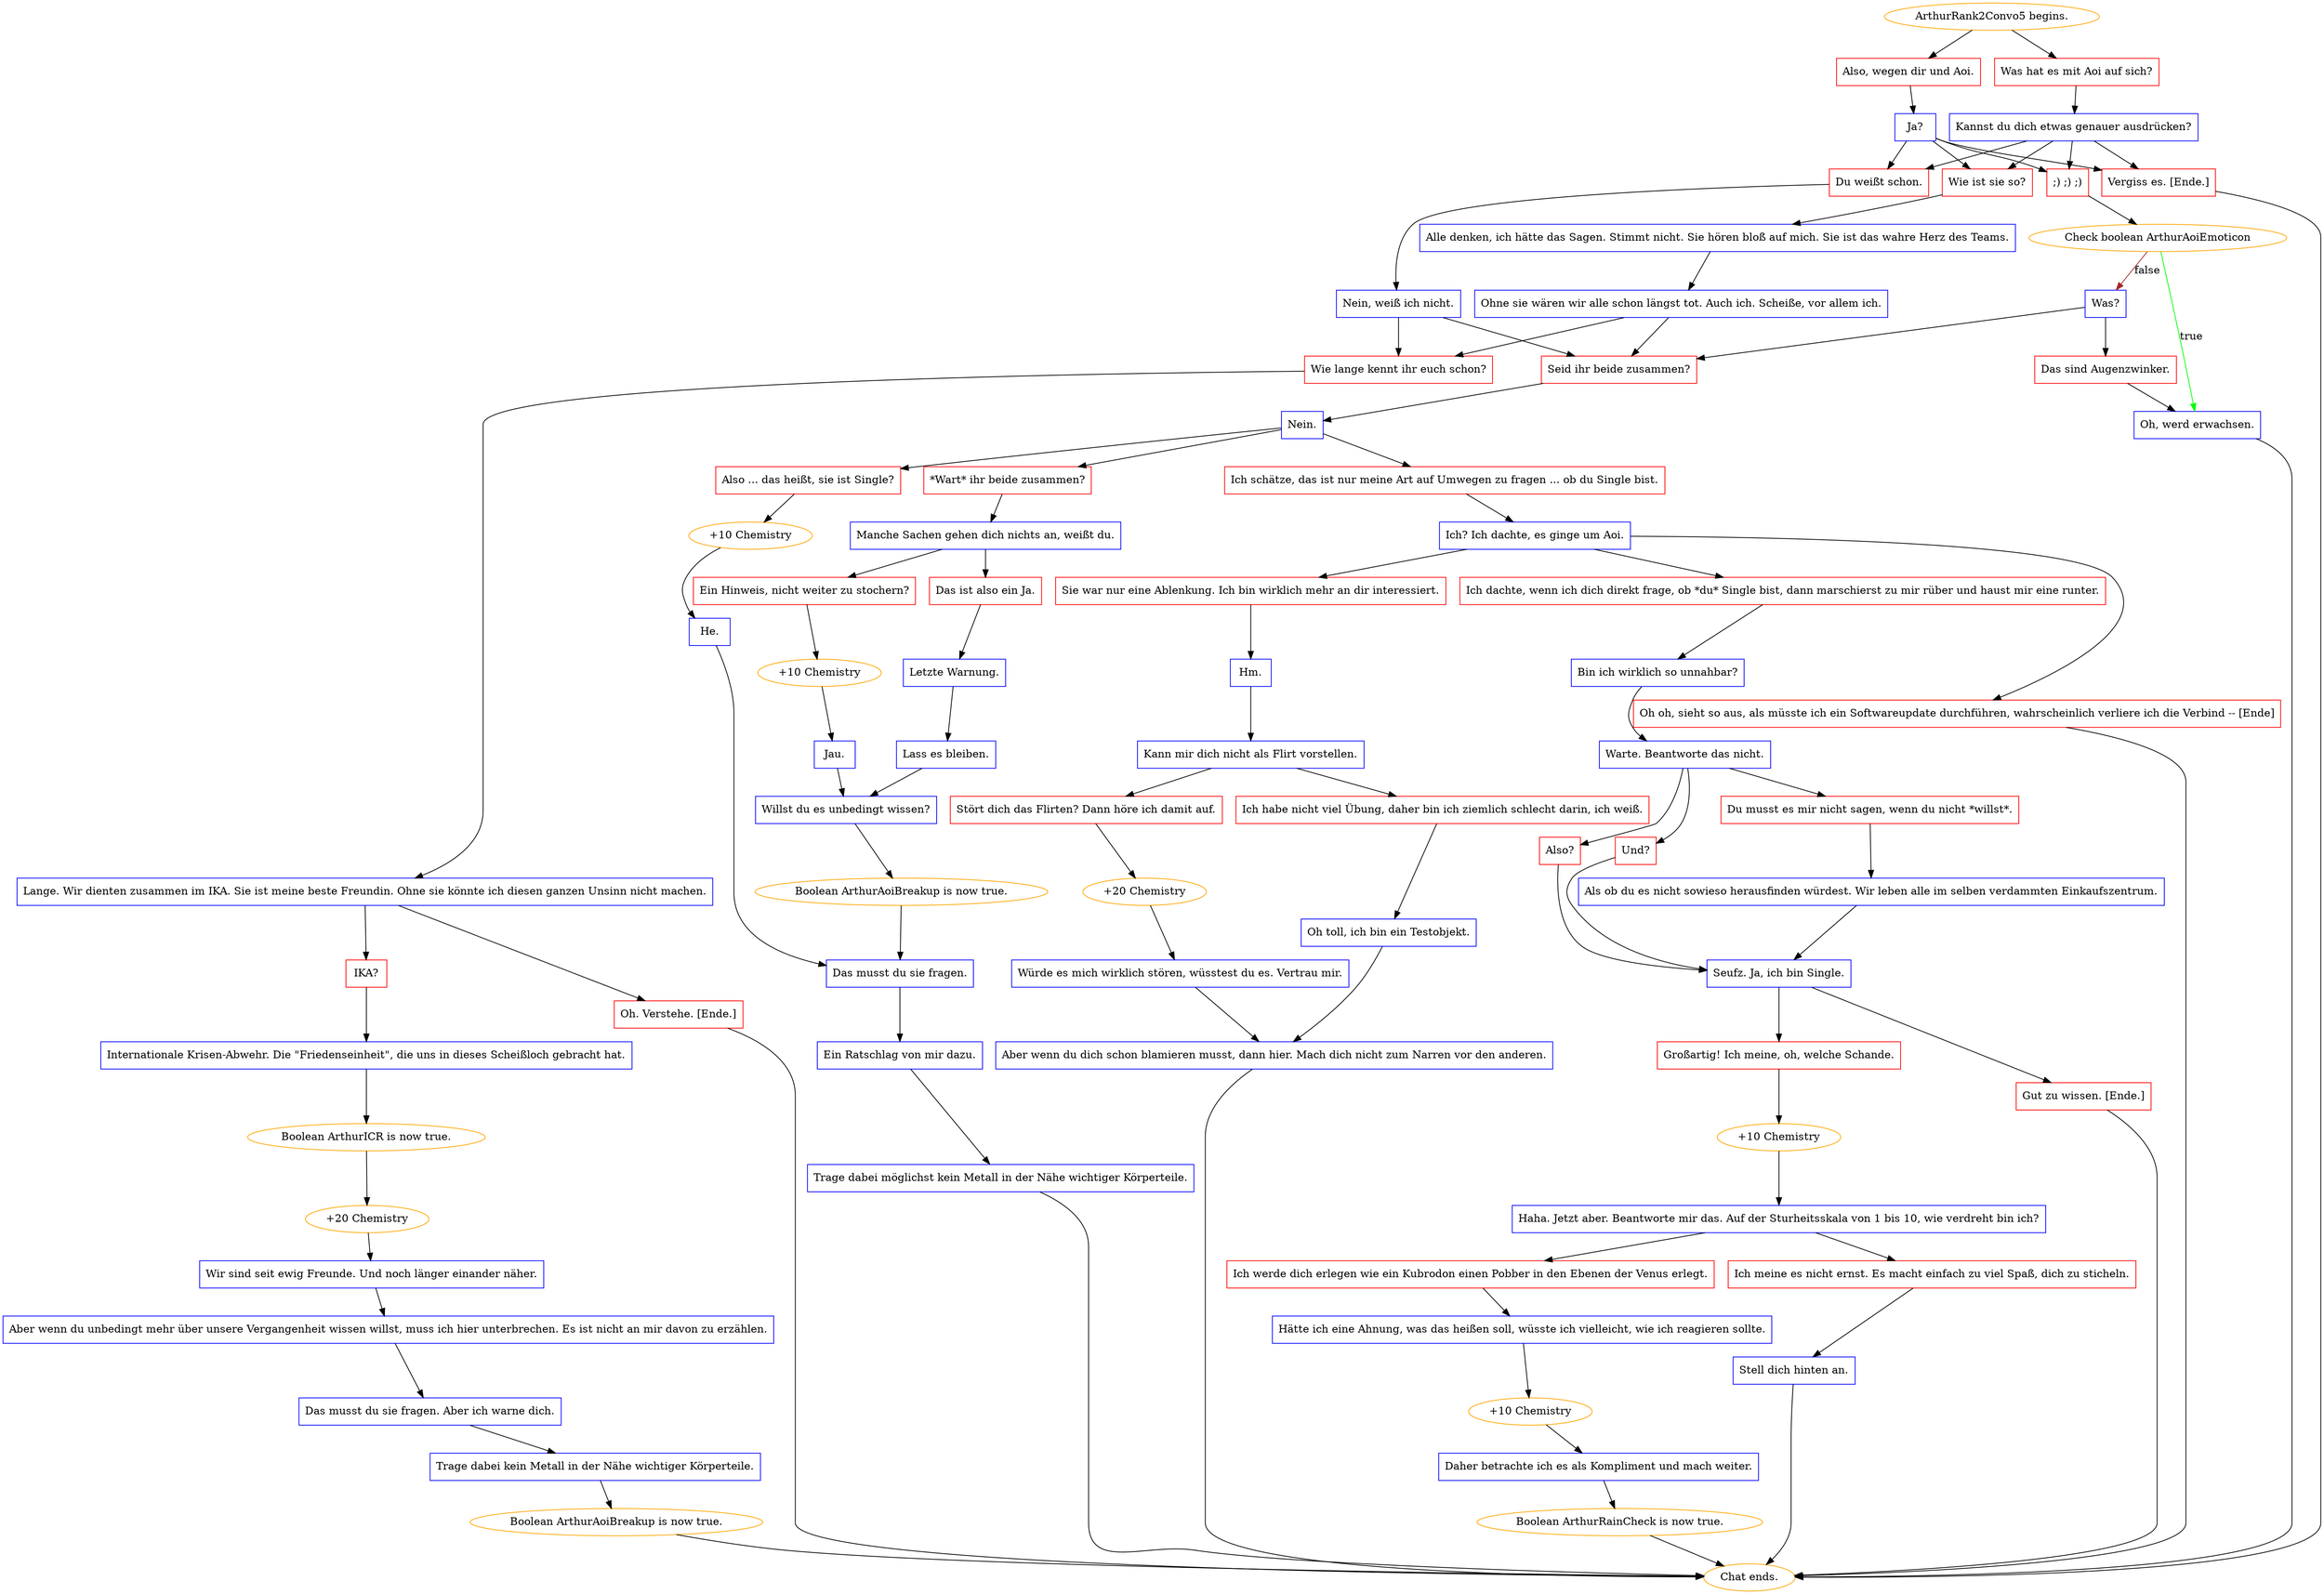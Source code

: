 digraph {
	"ArthurRank2Convo5 begins." [color=orange];
		"ArthurRank2Convo5 begins." -> j3862539904;
		"ArthurRank2Convo5 begins." -> j814982002;
	j3862539904 [label="Was hat es mit Aoi auf sich?",shape=box,color=red];
		j3862539904 -> j2293302170;
	j814982002 [label="Also, wegen dir und Aoi.",shape=box,color=red];
		j814982002 -> j2942250407;
	j2293302170 [label="Kannst du dich etwas genauer ausdrücken?",shape=box,color=blue];
		j2293302170 -> j375051384;
		j2293302170 -> j568061066;
		j2293302170 -> j3444455187;
		j2293302170 -> j542481220;
	j2942250407 [label="Ja?",shape=box,color=blue];
		j2942250407 -> j375051384;
		j2942250407 -> j568061066;
		j2942250407 -> j3444455187;
		j2942250407 -> j542481220;
	j375051384 [label="Wie ist sie so?",shape=box,color=red];
		j375051384 -> j384420831;
	j568061066 [label="Du weißt schon.",shape=box,color=red];
		j568061066 -> j261538332;
	j3444455187 [label=";) ;) ;)",shape=box,color=red];
		j3444455187 -> j2572511845;
	j542481220 [label="Vergiss es. [Ende.]",shape=box,color=red];
		j542481220 -> "Chat ends.";
	j384420831 [label="Alle denken, ich hätte das Sagen. Stimmt nicht. Sie hören bloß auf mich. Sie ist das wahre Herz des Teams.",shape=box,color=blue];
		j384420831 -> j1867339312;
	j261538332 [label="Nein, weiß ich nicht.",shape=box,color=blue];
		j261538332 -> j1711874205;
		j261538332 -> j3671263308;
	j2572511845 [label="Check boolean ArthurAoiEmoticon",color=orange];
		j2572511845 -> j2633279127 [label=true,color=green];
		j2572511845 -> j3119335480 [label=false,color=brown];
	"Chat ends." [color=orange];
	j1867339312 [label="Ohne sie wären wir alle schon längst tot. Auch ich. Scheiße, vor allem ich.",shape=box,color=blue];
		j1867339312 -> j3671263308;
		j1867339312 -> j1711874205;
	j1711874205 [label="Seid ihr beide zusammen?",shape=box,color=red];
		j1711874205 -> j4051515650;
	j3671263308 [label="Wie lange kennt ihr euch schon?",shape=box,color=red];
		j3671263308 -> j319442657;
	j2633279127 [label="Oh, werd erwachsen.",shape=box,color=blue];
		j2633279127 -> "Chat ends.";
	j3119335480 [label="Was?",shape=box,color=blue];
		j3119335480 -> j3541413327;
		j3119335480 -> j1711874205;
	j4051515650 [label="Nein.",shape=box,color=blue];
		j4051515650 -> j19935379;
		j4051515650 -> j2539569426;
		j4051515650 -> j180505102;
	j319442657 [label="Lange. Wir dienten zusammen im IKA. Sie ist meine beste Freundin. Ohne sie könnte ich diesen ganzen Unsinn nicht machen.",shape=box,color=blue];
		j319442657 -> j2832388854;
		j319442657 -> j3273577214;
	j3541413327 [label="Das sind Augenzwinker.",shape=box,color=red];
		j3541413327 -> j2633279127;
	j19935379 [label="Also ... das heißt, sie ist Single?",shape=box,color=red];
		j19935379 -> j297995857;
	j2539569426 [label="*Wart* ihr beide zusammen?",shape=box,color=red];
		j2539569426 -> j4144307909;
	j180505102 [label="Ich schätze, das ist nur meine Art auf Umwegen zu fragen ... ob du Single bist.",shape=box,color=red];
		j180505102 -> j3381548997;
	j2832388854 [label="IKA?",shape=box,color=red];
		j2832388854 -> j933228354;
	j3273577214 [label="Oh. Verstehe. [Ende.]",shape=box,color=red];
		j3273577214 -> "Chat ends.";
	j297995857 [label="+10 Chemistry",color=orange];
		j297995857 -> j874102307;
	j4144307909 [label="Manche Sachen gehen dich nichts an, weißt du.",shape=box,color=blue];
		j4144307909 -> j813280605;
		j4144307909 -> j3093652446;
	j3381548997 [label="Ich? Ich dachte, es ginge um Aoi.",shape=box,color=blue];
		j3381548997 -> j2963966074;
		j3381548997 -> j1424827531;
		j3381548997 -> j1109151494;
	j933228354 [label="Internationale Krisen-Abwehr. Die \"Friedenseinheit\", die uns in dieses Scheißloch gebracht hat.",shape=box,color=blue];
		j933228354 -> j867749137;
	j874102307 [label="He.",shape=box,color=blue];
		j874102307 -> j3538602678;
	j813280605 [label="Das ist also ein Ja.",shape=box,color=red];
		j813280605 -> j2831000315;
	j3093652446 [label="Ein Hinweis, nicht weiter zu stochern?",shape=box,color=red];
		j3093652446 -> j119422993;
	j2963966074 [label="Sie war nur eine Ablenkung. Ich bin wirklich mehr an dir interessiert.",shape=box,color=red];
		j2963966074 -> j1393897462;
	j1424827531 [label="Ich dachte, wenn ich dich direkt frage, ob *du* Single bist, dann marschierst zu mir rüber und haust mir eine runter.",shape=box,color=red];
		j1424827531 -> j1743636045;
	j1109151494 [label="Oh oh, sieht so aus, als müsste ich ein Softwareupdate durchführen, wahrscheinlich verliere ich die Verbind -- [Ende]",shape=box,color=red];
		j1109151494 -> "Chat ends.";
	j867749137 [label="Boolean ArthurICR is now true.",color=orange];
		j867749137 -> j1210712391;
	j3538602678 [label="Das musst du sie fragen.",shape=box,color=blue];
		j3538602678 -> j1696975317;
	j2831000315 [label="Letzte Warnung.",shape=box,color=blue];
		j2831000315 -> j2752302885;
	j119422993 [label="+10 Chemistry",color=orange];
		j119422993 -> j181581523;
	j1393897462 [label="Hm.",shape=box,color=blue];
		j1393897462 -> j648969255;
	j1743636045 [label="Bin ich wirklich so unnahbar?",shape=box,color=blue];
		j1743636045 -> j2438981186;
	j1210712391 [label="+20 Chemistry",color=orange];
		j1210712391 -> j3584118376;
	j1696975317 [label="Ein Ratschlag von mir dazu.",shape=box,color=blue];
		j1696975317 -> j3456569941;
	j2752302885 [label="Lass es bleiben.",shape=box,color=blue];
		j2752302885 -> j665554852;
	j181581523 [label="Jau.",shape=box,color=blue];
		j181581523 -> j665554852;
	j648969255 [label="Kann mir dich nicht als Flirt vorstellen.",shape=box,color=blue];
		j648969255 -> j3397967597;
		j648969255 -> j373405618;
	j2438981186 [label="Warte. Beantworte das nicht.",shape=box,color=blue];
		j2438981186 -> j3412554405;
		j2438981186 -> j4138657745;
		j2438981186 -> j154109308;
	j3584118376 [label="Wir sind seit ewig Freunde. Und noch länger einander näher.",shape=box,color=blue];
		j3584118376 -> j1998594949;
	j3456569941 [label="Trage dabei möglichst kein Metall in der Nähe wichtiger Körperteile.",shape=box,color=blue];
		j3456569941 -> "Chat ends.";
	j665554852 [label="Willst du es unbedingt wissen?",shape=box,color=blue];
		j665554852 -> j2966267567;
	j3397967597 [label="Stört dich das Flirten? Dann höre ich damit auf.",shape=box,color=red];
		j3397967597 -> j2428558700;
	j373405618 [label="Ich habe nicht viel Übung, daher bin ich ziemlich schlecht darin, ich weiß.",shape=box,color=red];
		j373405618 -> j1120658586;
	j3412554405 [label="Also?",shape=box,color=red];
		j3412554405 -> j3496542612;
	j4138657745 [label="Und?",shape=box,color=red];
		j4138657745 -> j3496542612;
	j154109308 [label="Du musst es mir nicht sagen, wenn du nicht *willst*.",shape=box,color=red];
		j154109308 -> j1343178526;
	j1998594949 [label="Aber wenn du unbedingt mehr über unsere Vergangenheit wissen willst, muss ich hier unterbrechen. Es ist nicht an mir davon zu erzählen.",shape=box,color=blue];
		j1998594949 -> j3363047323;
	j2966267567 [label="Boolean ArthurAoiBreakup is now true.",color=orange];
		j2966267567 -> j3538602678;
	j2428558700 [label="+20 Chemistry",color=orange];
		j2428558700 -> j1186772549;
	j1120658586 [label="Oh toll, ich bin ein Testobjekt.",shape=box,color=blue];
		j1120658586 -> j1604851163;
	j3496542612 [label="Seufz. Ja, ich bin Single.",shape=box,color=blue];
		j3496542612 -> j1126709579;
		j3496542612 -> j1667695792;
	j1343178526 [label="Als ob du es nicht sowieso herausfinden würdest. Wir leben alle im selben verdammten Einkaufszentrum.",shape=box,color=blue];
		j1343178526 -> j3496542612;
	j3363047323 [label="Das musst du sie fragen. Aber ich warne dich.",shape=box,color=blue];
		j3363047323 -> j1899121743;
	j1186772549 [label="Würde es mich wirklich stören, wüsstest du es. Vertrau mir.",shape=box,color=blue];
		j1186772549 -> j1604851163;
	j1604851163 [label="Aber wenn du dich schon blamieren musst, dann hier. Mach dich nicht zum Narren vor den anderen.",shape=box,color=blue];
		j1604851163 -> "Chat ends.";
	j1126709579 [label="Großartig! Ich meine, oh, welche Schande.",shape=box,color=red];
		j1126709579 -> j3381821128;
	j1667695792 [label="Gut zu wissen. [Ende.]",shape=box,color=red];
		j1667695792 -> "Chat ends.";
	j1899121743 [label="Trage dabei kein Metall in der Nähe wichtiger Körperteile.",shape=box,color=blue];
		j1899121743 -> j122023758;
	j3381821128 [label="+10 Chemistry",color=orange];
		j3381821128 -> j4104514152;
	j122023758 [label="Boolean ArthurAoiBreakup is now true.",color=orange];
		j122023758 -> "Chat ends.";
	j4104514152 [label="Haha. Jetzt aber. Beantworte mir das. Auf der Sturheitsskala von 1 bis 10, wie verdreht bin ich?",shape=box,color=blue];
		j4104514152 -> j4163317372;
		j4104514152 -> j4255474277;
	j4163317372 [label="Ich werde dich erlegen wie ein Kubrodon einen Pobber in den Ebenen der Venus erlegt.",shape=box,color=red];
		j4163317372 -> j963699878;
	j4255474277 [label="Ich meine es nicht ernst. Es macht einfach zu viel Spaß, dich zu sticheln.",shape=box,color=red];
		j4255474277 -> j3775989920;
	j963699878 [label="Hätte ich eine Ahnung, was das heißen soll, wüsste ich vielleicht, wie ich reagieren sollte.",shape=box,color=blue];
		j963699878 -> j1093861987;
	j3775989920 [label="Stell dich hinten an.",shape=box,color=blue];
		j3775989920 -> "Chat ends.";
	j1093861987 [label="+10 Chemistry",color=orange];
		j1093861987 -> j1285195984;
	j1285195984 [label="Daher betrachte ich es als Kompliment und mach weiter.",shape=box,color=blue];
		j1285195984 -> j1820130911;
	j1820130911 [label="Boolean ArthurRainCheck is now true.",color=orange];
		j1820130911 -> "Chat ends.";
}